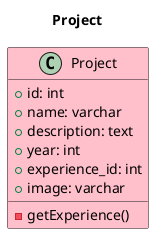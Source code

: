 @startuml

title: Project

class Project #pink {
    +id: int
    +name: varchar
    +description: text
    +year: int
    +experience_id: int
    +image: varchar

    -getExperience()
}

@enduml